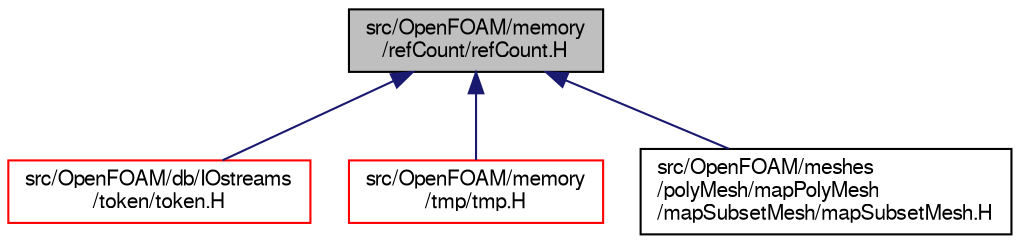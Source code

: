 digraph "src/OpenFOAM/memory/refCount/refCount.H"
{
  bgcolor="transparent";
  edge [fontname="FreeSans",fontsize="10",labelfontname="FreeSans",labelfontsize="10"];
  node [fontname="FreeSans",fontsize="10",shape=record];
  Node3 [label="src/OpenFOAM/memory\l/refCount/refCount.H",height=0.2,width=0.4,color="black", fillcolor="grey75", style="filled", fontcolor="black"];
  Node3 -> Node4 [dir="back",color="midnightblue",fontsize="10",style="solid",fontname="FreeSans"];
  Node4 [label="src/OpenFOAM/db/IOstreams\l/token/token.H",height=0.2,width=0.4,color="red",URL="$a09221.html"];
  Node3 -> Node5027 [dir="back",color="midnightblue",fontsize="10",style="solid",fontname="FreeSans"];
  Node5027 [label="src/OpenFOAM/memory\l/tmp/tmp.H",height=0.2,width=0.4,color="red",URL="$a11087.html"];
  Node3 -> Node5381 [dir="back",color="midnightblue",fontsize="10",style="solid",fontname="FreeSans"];
  Node5381 [label="src/OpenFOAM/meshes\l/polyMesh/mapPolyMesh\l/mapSubsetMesh/mapSubsetMesh.H",height=0.2,width=0.4,color="black",URL="$a11600.html"];
}
